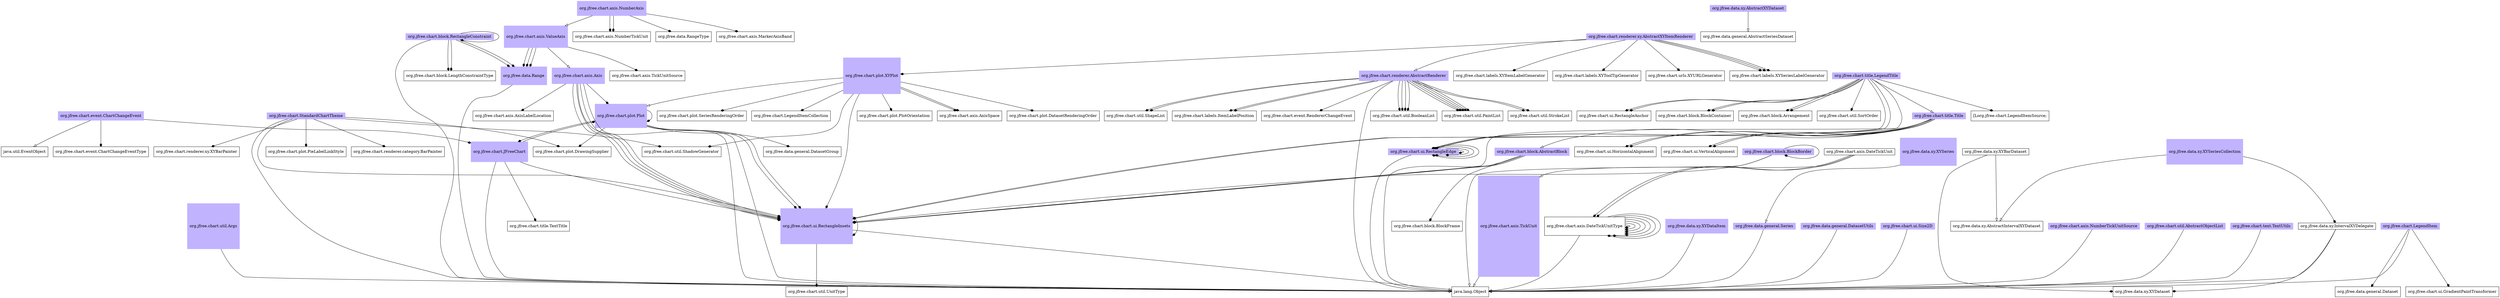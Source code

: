 digraph cfg{
"org.jfree.chart.axis.TickUnit"[shape=box,style=filled,color=".7 .3 1.0",height=5.0]
"org.jfree.chart.util.Args"[shape=box,style=filled,color=".7 .3 1.0",height=2.2552301255230125]
"org.jfree.chart.plot.XYPlot"[shape=box,style=filled,color=".7 .3 1.0",height=1.790794979079498]
"org.jfree.chart.ui.RectangleInsets"[shape=box,style=filled,color=".7 .3 1.0",height=1.7677824267782427]
"org.jfree.data.xy.XYSeries"[shape=box,style=filled,color=".7 .3 1.0",height=1.3723849372384938]
"org.jfree.data.xy.XYSeriesCollection"[shape=box,style=filled,color=".7 .3 1.0",height=1.2531380753138075]
"org.jfree.chart.plot.Plot"[shape=box,style=filled,color=".7 .3 1.0",height=1.1851464435146444]
"org.jfree.chart.axis.ValueAxis"[shape=box,style=filled,color=".7 .3 1.0",height=1.0857740585774058]
"org.jfree.chart.JFreeChart"[shape=box,style=filled,color=".7 .3 1.0",height=1.0010460251046025]
"org.jfree.chart.axis.DateTickUnitType"[shape=box,height=0.9225941422594143]
"org.jfree.data.Range"[shape=box,style=filled,color=".7 .3 1.0",height=0.9037656903765691]
"org.jfree.chart.axis.Axis"[shape=box,style=filled,color=".7 .3 1.0",height=0.7866108786610879]
"org.jfree.chart.axis.NumberAxis"[shape=box,style=filled,color=".7 .3 1.0",height=0.7165271966527197]
"org.jfree.data.xy.XYDataItem"[shape=box,style=filled,color=".7 .3 1.0",height=0.702928870292887]
"org.jfree.chart.renderer.AbstractRenderer"[shape=box,style=filled,color=".7 .3 1.0",height=0.5]
"org.jfree.chart.event.ChartChangeEvent"[shape=box,style=filled,color=".7 .3 1.0",height=0.4456066945606695]
"org.jfree.chart.block.AbstractBlock"[shape=box,style=filled,color=".7 .3 1.0",height=0.38702928870292885]
"org.jfree.data.xy.AbstractXYDataset"[shape=box,style=filled,color=".7 .3 1.0",height=0.3200836820083682]
"org.jfree.data.general.Series"[shape=box,style=filled,color=".7 .3 1.0",height=0.29916317991631797]
"org.jfree.chart.renderer.xy.AbstractXYItemRenderer"[shape=box,style=filled,color=".7 .3 1.0",height=0.28451882845188287]
"org.jfree.data.xy.XYBarDataset"[shape=box,height=0.2604602510460251]
"org.jfree.data.general.DatasetUtils"[shape=box,style=filled,color=".7 .3 1.0",height=0.24372384937238495]
"org.jfree.chart.ui.Size2D"[shape=box,style=filled,color=".7 .3 1.0",height=0.23535564853556484]
"org.jfree.chart.title.Title"[shape=box,style=filled,color=".7 .3 1.0",height=0.19874476987447698]
"org.jfree.data.xy.IntervalXYDelegate"[shape=box,height=0.19456066945606695]
"org.jfree.chart.axis.NumberTickUnitSource"[shape=box,style=filled,color=".7 .3 1.0",height=0.18514644351464435]
"org.jfree.chart.block.BlockBorder"[shape=box,style=filled,color=".7 .3 1.0",height=0.16736401673640167]
"org.jfree.chart.util.AbstractObjectList"[shape=box,style=filled,color=".7 .3 1.0",height=0.1506276150627615]
"org.jfree.chart.text.TextUtils"[shape=box,style=filled,color=".7 .3 1.0",height=0.14330543933054393]
"org.jfree.chart.StandardChartTheme"[shape=box,style=filled,color=".7 .3 1.0",height=0.1412133891213389]
"org.jfree.chart.axis.DateTickUnit"[shape=box,height=0.13807531380753138]
"org.jfree.chart.block.RectangleConstraint"[shape=box,style=filled,color=".7 .3 1.0",height=0.1307531380753138]
"org.jfree.chart.LegendItem"[shape=box,style=filled,color=".7 .3 1.0",height=0.1307531380753138]
"org.jfree.chart.title.LegendTitle"[shape=box,style=filled,color=".7 .3 1.0",height=0.1307531380753138]
"org.jfree.chart.ui.RectangleEdge"[shape=box,style=filled,color=".7 .3 1.0",height=0.1297071129707113]
"org.jfree.chart.renderer.xy.AbstractXYItemRenderer"[shape=box]
"org.jfree.chart.renderer.AbstractRenderer"[shape=box]
"org.jfree.chart.renderer.xy.AbstractXYItemRenderer"->"org.jfree.chart.renderer.AbstractRenderer"[arrowhead="onormal"]
"org.jfree.chart.LegendItem"[shape=box]
"java.lang.Object"[shape=box]
"org.jfree.chart.LegendItem"->"java.lang.Object"[arrowhead="onormal"]
"org.jfree.chart.axis.TickUnit"[shape=box]
"java.lang.Object"[shape=box]
"org.jfree.chart.axis.TickUnit"->"java.lang.Object"[arrowhead="onormal"]
"org.jfree.chart.axis.NumberAxis"[shape=box]
"org.jfree.chart.axis.ValueAxis"[shape=box]
"org.jfree.chart.axis.NumberAxis"->"org.jfree.chart.axis.ValueAxis"[arrowhead="onormal"]
"org.jfree.chart.renderer.AbstractRenderer"[shape=box]
"java.lang.Object"[shape=box]
"org.jfree.chart.renderer.AbstractRenderer"->"java.lang.Object"[arrowhead="onormal"]
"org.jfree.data.xy.XYBarDataset"[shape=box]
"org.jfree.data.xy.AbstractIntervalXYDataset"[shape=box]
"org.jfree.data.xy.XYBarDataset"->"org.jfree.data.xy.AbstractIntervalXYDataset"[arrowhead="onormal"]
"org.jfree.chart.axis.Axis"[shape=box]
"java.lang.Object"[shape=box]
"org.jfree.chart.axis.Axis"->"java.lang.Object"[arrowhead="onormal"]
"org.jfree.data.general.Series"[shape=box]
"java.lang.Object"[shape=box]
"org.jfree.data.general.Series"->"java.lang.Object"[arrowhead="onormal"]
"org.jfree.chart.axis.NumberTickUnitSource"[shape=box]
"java.lang.Object"[shape=box]
"org.jfree.chart.axis.NumberTickUnitSource"->"java.lang.Object"[arrowhead="onormal"]
"org.jfree.chart.block.RectangleConstraint"[shape=box]
"java.lang.Object"[shape=box]
"org.jfree.chart.block.RectangleConstraint"->"java.lang.Object"[arrowhead="onormal"]
"org.jfree.chart.title.Title"[shape=box]
"org.jfree.chart.block.AbstractBlock"[shape=box]
"org.jfree.chart.title.Title"->"org.jfree.chart.block.AbstractBlock"[arrowhead="onormal"]
"org.jfree.chart.JFreeChart"[shape=box]
"java.lang.Object"[shape=box]
"org.jfree.chart.JFreeChart"->"java.lang.Object"[arrowhead="onormal"]
"org.jfree.data.xy.XYSeriesCollection"[shape=box]
"org.jfree.data.xy.AbstractIntervalXYDataset"[shape=box]
"org.jfree.data.xy.XYSeriesCollection"->"org.jfree.data.xy.AbstractIntervalXYDataset"[arrowhead="onormal"]
"org.jfree.chart.block.BlockBorder"[shape=box]
"java.lang.Object"[shape=box]
"org.jfree.chart.block.BlockBorder"->"java.lang.Object"[arrowhead="onormal"]
"org.jfree.chart.title.LegendTitle"[shape=box]
"org.jfree.chart.title.Title"[shape=box]
"org.jfree.chart.title.LegendTitle"->"org.jfree.chart.title.Title"[arrowhead="onormal"]
"org.jfree.chart.ui.Size2D"[shape=box]
"java.lang.Object"[shape=box]
"org.jfree.chart.ui.Size2D"->"java.lang.Object"[arrowhead="onormal"]
"org.jfree.chart.axis.DateTickUnit"[shape=box]
"org.jfree.chart.axis.TickUnit"[shape=box]
"org.jfree.chart.axis.DateTickUnit"->"org.jfree.chart.axis.TickUnit"[arrowhead="onormal"]
"org.jfree.chart.util.AbstractObjectList"[shape=box]
"java.lang.Object"[shape=box]
"org.jfree.chart.util.AbstractObjectList"->"java.lang.Object"[arrowhead="onormal"]
"org.jfree.data.xy.XYDataItem"[shape=box]
"java.lang.Object"[shape=box]
"org.jfree.data.xy.XYDataItem"->"java.lang.Object"[arrowhead="onormal"]
"org.jfree.chart.ui.RectangleEdge"[shape=box]
"java.lang.Object"[shape=box]
"org.jfree.chart.ui.RectangleEdge"->"java.lang.Object"[arrowhead="onormal"]
"org.jfree.chart.util.Args"[shape=box]
"java.lang.Object"[shape=box]
"org.jfree.chart.util.Args"->"java.lang.Object"[arrowhead="onormal"]
"org.jfree.chart.axis.ValueAxis"[shape=box]
"org.jfree.chart.axis.Axis"[shape=box]
"org.jfree.chart.axis.ValueAxis"->"org.jfree.chart.axis.Axis"[arrowhead="onormal"]
"org.jfree.chart.block.AbstractBlock"[shape=box]
"java.lang.Object"[shape=box]
"org.jfree.chart.block.AbstractBlock"->"java.lang.Object"[arrowhead="onormal"]
"org.jfree.chart.plot.XYPlot"[shape=box]
"org.jfree.chart.plot.Plot"[shape=box]
"org.jfree.chart.plot.XYPlot"->"org.jfree.chart.plot.Plot"[arrowhead="onormal"]
"org.jfree.data.xy.IntervalXYDelegate"[shape=box]
"java.lang.Object"[shape=box]
"org.jfree.data.xy.IntervalXYDelegate"->"java.lang.Object"[arrowhead="onormal"]
"org.jfree.chart.event.ChartChangeEvent"[shape=box]
"java.util.EventObject"[shape=box]
"org.jfree.chart.event.ChartChangeEvent"->"java.util.EventObject"[arrowhead="onormal"]
"org.jfree.data.xy.AbstractXYDataset"[shape=box]
"org.jfree.data.general.AbstractSeriesDataset"[shape=box]
"org.jfree.data.xy.AbstractXYDataset"->"org.jfree.data.general.AbstractSeriesDataset"[arrowhead="onormal"]
"org.jfree.chart.ui.RectangleInsets"[shape=box]
"java.lang.Object"[shape=box]
"org.jfree.chart.ui.RectangleInsets"->"java.lang.Object"[arrowhead="onormal"]
"org.jfree.data.general.DatasetUtils"[shape=box]
"java.lang.Object"[shape=box]
"org.jfree.data.general.DatasetUtils"->"java.lang.Object"[arrowhead="onormal"]
"org.jfree.chart.StandardChartTheme"[shape=box]
"java.lang.Object"[shape=box]
"org.jfree.chart.StandardChartTheme"->"java.lang.Object"[arrowhead="onormal"]
"org.jfree.data.Range"[shape=box]
"java.lang.Object"[shape=box]
"org.jfree.data.Range"->"java.lang.Object"[arrowhead="onormal"]
"org.jfree.data.xy.XYSeries"[shape=box]
"org.jfree.data.general.Series"[shape=box]
"org.jfree.data.xy.XYSeries"->"org.jfree.data.general.Series"[arrowhead="onormal"]
"org.jfree.chart.plot.Plot"[shape=box]
"java.lang.Object"[shape=box]
"org.jfree.chart.plot.Plot"->"java.lang.Object"[arrowhead="onormal"]
"org.jfree.chart.text.TextUtils"[shape=box]
"java.lang.Object"[shape=box]
"org.jfree.chart.text.TextUtils"->"java.lang.Object"[arrowhead="onormal"]
"org.jfree.chart.axis.DateTickUnitType"[shape=box]
"java.lang.Object"[shape=box]
"org.jfree.chart.axis.DateTickUnitType"->"java.lang.Object"[arrowhead="onormal"]
"org.jfree.chart.ui.RectangleInsets"[shape=box]"org.jfree.chart.ui.RectangleInsets"[shape=box]"org.jfree.chart.ui.RectangleInsets"[shape=box]"org.jfree.chart.axis.AxisLabelLocation"[shape=box]"org.jfree.chart.ui.RectangleInsets"[shape=box]"org.jfree.chart.plot.Plot"[shape=box]"org.jfree.chart.axis.DateTickUnitType"[shape=box]"org.jfree.chart.axis.DateTickUnitType"[shape=box]"org.jfree.chart.axis.DateTickUnitType"[shape=box]"org.jfree.chart.axis.DateTickUnitType"[shape=box]"org.jfree.chart.axis.DateTickUnitType"[shape=box]"org.jfree.chart.axis.DateTickUnitType"[shape=box]"org.jfree.chart.axis.DateTickUnitType"[shape=box]"org.jfree.chart.axis.DateTickUnitType"[shape=box]"org.jfree.chart.axis.DateTickUnitType"[shape=box]"org.jfree.chart.axis.NumberTickUnit"[shape=box]"org.jfree.data.RangeType"[shape=box]"org.jfree.chart.axis.NumberTickUnit"[shape=box]"org.jfree.chart.axis.MarkerAxisBand"[shape=box]"org.jfree.data.Range"[shape=box]"org.jfree.data.Range"[shape=box]"org.jfree.data.Range"[shape=box]"org.jfree.chart.axis.TickUnitSource"[shape=box]"org.jfree.chart.ui.RectangleInsets"[shape=box]"org.jfree.chart.block.BlockFrame"[shape=box]"org.jfree.chart.ui.RectangleInsets"[shape=box]"org.jfree.chart.block.BlockBorder"[shape=box]"org.jfree.chart.ui.RectangleInsets"[shape=box]"org.jfree.chart.block.RectangleConstraint"[shape=box]"org.jfree.data.Range"[shape=box]"org.jfree.chart.block.LengthConstraintType"[shape=box]"org.jfree.data.Range"[shape=box]"org.jfree.chart.block.LengthConstraintType"[shape=box]"org.jfree.chart.event.ChartChangeEventType"[shape=box]"org.jfree.chart.JFreeChart"[shape=box]"org.jfree.chart.ui.RectangleInsets"[shape=box]"org.jfree.chart.title.TextTitle"[shape=box]"org.jfree.chart.plot.Plot"[shape=box]"org.jfree.data.general.Dataset"[shape=box]"org.jfree.chart.ui.GradientPaintTransformer"[shape=box]"org.jfree.chart.ui.RectangleInsets"[shape=box]"org.jfree.chart.JFreeChart"[shape=box]"org.jfree.chart.plot.Plot"[shape=box]"org.jfree.data.general.DatasetGroup"[shape=box]"org.jfree.chart.ui.RectangleInsets"[shape=box]"org.jfree.chart.plot.DrawingSupplier"[shape=box]"org.jfree.chart.plot.PlotOrientation"[shape=box]"org.jfree.chart.ui.RectangleInsets"[shape=box]"org.jfree.chart.axis.AxisSpace"[shape=box]"org.jfree.chart.axis.AxisSpace"[shape=box]"org.jfree.chart.plot.DatasetRenderingOrder"[shape=box]"org.jfree.chart.plot.SeriesRenderingOrder"[shape=box]"org.jfree.chart.LegendItemCollection"[shape=box]"org.jfree.chart.util.ShadowGenerator"[shape=box]"org.jfree.chart.util.BooleanList"[shape=box]"org.jfree.chart.util.BooleanList"[shape=box]"org.jfree.chart.util.PaintList"[shape=box]"org.jfree.chart.util.PaintList"[shape=box]"org.jfree.chart.util.PaintList"[shape=box]"org.jfree.chart.util.StrokeList"[shape=box]"org.jfree.chart.util.StrokeList"[shape=box]"org.jfree.chart.util.ShapeList"[shape=box]"org.jfree.chart.util.BooleanList"[shape=box]"org.jfree.chart.util.PaintList"[shape=box]"org.jfree.chart.labels.ItemLabelPosition"[shape=box]"org.jfree.chart.labels.ItemLabelPosition"[shape=box]"org.jfree.chart.util.BooleanList"[shape=box]"org.jfree.chart.util.ShapeList"[shape=box]"org.jfree.chart.util.PaintList"[shape=box]"org.jfree.chart.event.RendererChangeEvent"[shape=box]"org.jfree.chart.plot.XYPlot"[shape=box]"org.jfree.chart.labels.XYItemLabelGenerator"[shape=box]"org.jfree.chart.labels.XYToolTipGenerator"[shape=box]"org.jfree.chart.urls.XYURLGenerator"[shape=box]"org.jfree.chart.labels.XYSeriesLabelGenerator"[shape=box]"org.jfree.chart.labels.XYSeriesLabelGenerator"[shape=box]"org.jfree.chart.labels.XYSeriesLabelGenerator"[shape=box]"org.jfree.chart.plot.DrawingSupplier"[shape=box]"org.jfree.chart.plot.PieLabelLinkStyle"[shape=box]"org.jfree.chart.ui.RectangleInsets"[shape=box]"org.jfree.chart.renderer.category.BarPainter"[shape=box]"org.jfree.chart.renderer.xy.XYBarPainter"[shape=box]"org.jfree.chart.util.ShadowGenerator"[shape=box]"[Lorg.jfree.chart.LegendItemSource;"[shape=box]"org.jfree.chart.ui.RectangleEdge"[shape=box]"org.jfree.chart.ui.RectangleAnchor"[shape=box]"org.jfree.chart.ui.RectangleAnchor"[shape=box]"org.jfree.chart.ui.RectangleInsets"[shape=box]"org.jfree.chart.ui.RectangleInsets"[shape=box]"org.jfree.chart.block.BlockContainer"[shape=box]"org.jfree.chart.block.Arrangement"[shape=box]"org.jfree.chart.block.Arrangement"[shape=box]"org.jfree.chart.block.BlockContainer"[shape=box]"org.jfree.chart.util.SortOrder"[shape=box]"org.jfree.chart.ui.RectangleEdge"[shape=box]"org.jfree.chart.ui.HorizontalAlignment"[shape=box]"org.jfree.chart.ui.VerticalAlignment"[shape=box]"org.jfree.chart.ui.RectangleInsets"[shape=box]"org.jfree.chart.ui.RectangleEdge"[shape=box]"org.jfree.chart.ui.HorizontalAlignment"[shape=box]"org.jfree.chart.ui.VerticalAlignment"[shape=box]"org.jfree.chart.ui.RectangleEdge"[shape=box]"org.jfree.chart.ui.RectangleEdge"[shape=box]"org.jfree.chart.ui.RectangleEdge"[shape=box]"org.jfree.chart.ui.RectangleEdge"[shape=box]"org.jfree.chart.ui.RectangleInsets"[shape=box]"org.jfree.chart.util.UnitType"[shape=box]"org.jfree.data.xy.XYDataset"[shape=box]"org.jfree.data.xy.XYDataset"[shape=box]"org.jfree.data.xy.IntervalXYDelegate"[shape=box]"org.jfree.chart.axis.Axis"->"org.jfree.chart.ui.RectangleInsets"[arrowhead="diamond"]
"org.jfree.chart.axis.Axis"->"org.jfree.chart.ui.RectangleInsets"[arrowhead="diamond"]
"org.jfree.chart.axis.Axis"->"org.jfree.chart.ui.RectangleInsets"[arrowhead="diamond"]
"org.jfree.chart.axis.Axis"->"org.jfree.chart.axis.AxisLabelLocation"[arrowhead="diamond"]
"org.jfree.chart.axis.Axis"->"org.jfree.chart.ui.RectangleInsets"[arrowhead="diamond"]
"org.jfree.chart.axis.Axis"->"org.jfree.chart.plot.Plot"[arrowhead="diamond"]
"org.jfree.chart.axis.DateTickUnit"->"org.jfree.chart.axis.DateTickUnitType"[arrowhead="diamond"]
"org.jfree.chart.axis.DateTickUnit"->"org.jfree.chart.axis.DateTickUnitType"[arrowhead="diamond"]
"org.jfree.chart.axis.DateTickUnitType"->"org.jfree.chart.axis.DateTickUnitType"[arrowhead="diamond"]
"org.jfree.chart.axis.DateTickUnitType"->"org.jfree.chart.axis.DateTickUnitType"[arrowhead="diamond"]
"org.jfree.chart.axis.DateTickUnitType"->"org.jfree.chart.axis.DateTickUnitType"[arrowhead="diamond"]
"org.jfree.chart.axis.DateTickUnitType"->"org.jfree.chart.axis.DateTickUnitType"[arrowhead="diamond"]
"org.jfree.chart.axis.DateTickUnitType"->"org.jfree.chart.axis.DateTickUnitType"[arrowhead="diamond"]
"org.jfree.chart.axis.DateTickUnitType"->"org.jfree.chart.axis.DateTickUnitType"[arrowhead="diamond"]
"org.jfree.chart.axis.DateTickUnitType"->"org.jfree.chart.axis.DateTickUnitType"[arrowhead="diamond"]
"org.jfree.chart.axis.NumberAxis"->"org.jfree.chart.axis.NumberTickUnit"[arrowhead="diamond"]
"org.jfree.chart.axis.NumberAxis"->"org.jfree.data.RangeType"[arrowhead="diamond"]
"org.jfree.chart.axis.NumberAxis"->"org.jfree.chart.axis.NumberTickUnit"[arrowhead="diamond"]
"org.jfree.chart.axis.NumberAxis"->"org.jfree.chart.axis.MarkerAxisBand"[arrowhead="diamond"]
"org.jfree.chart.axis.ValueAxis"->"org.jfree.data.Range"[arrowhead="diamond"]
"org.jfree.chart.axis.ValueAxis"->"org.jfree.data.Range"[arrowhead="diamond"]
"org.jfree.chart.axis.ValueAxis"->"org.jfree.data.Range"[arrowhead="diamond"]
"org.jfree.chart.axis.ValueAxis"->"org.jfree.chart.axis.TickUnitSource"[arrowhead="diamond"]
"org.jfree.chart.block.AbstractBlock"->"org.jfree.chart.ui.RectangleInsets"[arrowhead="diamond"]
"org.jfree.chart.block.AbstractBlock"->"org.jfree.chart.block.BlockFrame"[arrowhead="diamond"]
"org.jfree.chart.block.AbstractBlock"->"org.jfree.chart.ui.RectangleInsets"[arrowhead="diamond"]
"org.jfree.chart.block.BlockBorder"->"org.jfree.chart.block.BlockBorder"[arrowhead="diamond"]
"org.jfree.chart.block.BlockBorder"->"org.jfree.chart.ui.RectangleInsets"[arrowhead="diamond"]
"org.jfree.chart.block.RectangleConstraint"->"org.jfree.chart.block.RectangleConstraint"[arrowhead="diamond"]
"org.jfree.chart.block.RectangleConstraint"->"org.jfree.data.Range"[arrowhead="diamond"]
"org.jfree.chart.block.RectangleConstraint"->"org.jfree.chart.block.LengthConstraintType"[arrowhead="diamond"]
"org.jfree.chart.block.RectangleConstraint"->"org.jfree.data.Range"[arrowhead="diamond"]
"org.jfree.chart.block.RectangleConstraint"->"org.jfree.chart.block.LengthConstraintType"[arrowhead="diamond"]
"org.jfree.chart.event.ChartChangeEvent"->"org.jfree.chart.event.ChartChangeEventType"[arrowhead="diamond"]
"org.jfree.chart.event.ChartChangeEvent"->"org.jfree.chart.JFreeChart"[arrowhead="diamond"]
"org.jfree.chart.JFreeChart"->"org.jfree.chart.ui.RectangleInsets"[arrowhead="diamond"]
"org.jfree.chart.JFreeChart"->"org.jfree.chart.title.TextTitle"[arrowhead="diamond"]
"org.jfree.chart.JFreeChart"->"org.jfree.chart.plot.Plot"[arrowhead="diamond"]
"org.jfree.chart.LegendItem"->"org.jfree.data.general.Dataset"[arrowhead="diamond"]
"org.jfree.chart.LegendItem"->"org.jfree.chart.ui.GradientPaintTransformer"[arrowhead="diamond"]
"org.jfree.chart.plot.Plot"->"org.jfree.chart.ui.RectangleInsets"[arrowhead="diamond"]
"org.jfree.chart.plot.Plot"->"org.jfree.chart.JFreeChart"[arrowhead="diamond"]
"org.jfree.chart.plot.Plot"->"org.jfree.chart.plot.Plot"[arrowhead="diamond"]
"org.jfree.chart.plot.Plot"->"org.jfree.data.general.DatasetGroup"[arrowhead="diamond"]
"org.jfree.chart.plot.Plot"->"org.jfree.chart.ui.RectangleInsets"[arrowhead="diamond"]
"org.jfree.chart.plot.Plot"->"org.jfree.chart.plot.DrawingSupplier"[arrowhead="diamond"]
"org.jfree.chart.plot.XYPlot"->"org.jfree.chart.plot.PlotOrientation"[arrowhead="diamond"]
"org.jfree.chart.plot.XYPlot"->"org.jfree.chart.ui.RectangleInsets"[arrowhead="diamond"]
"org.jfree.chart.plot.XYPlot"->"org.jfree.chart.axis.AxisSpace"[arrowhead="diamond"]
"org.jfree.chart.plot.XYPlot"->"org.jfree.chart.axis.AxisSpace"[arrowhead="diamond"]
"org.jfree.chart.plot.XYPlot"->"org.jfree.chart.plot.DatasetRenderingOrder"[arrowhead="diamond"]
"org.jfree.chart.plot.XYPlot"->"org.jfree.chart.plot.SeriesRenderingOrder"[arrowhead="diamond"]
"org.jfree.chart.plot.XYPlot"->"org.jfree.chart.LegendItemCollection"[arrowhead="diamond"]
"org.jfree.chart.plot.XYPlot"->"org.jfree.chart.util.ShadowGenerator"[arrowhead="diamond"]
"org.jfree.chart.renderer.AbstractRenderer"->"org.jfree.chart.util.BooleanList"[arrowhead="diamond"]
"org.jfree.chart.renderer.AbstractRenderer"->"org.jfree.chart.util.BooleanList"[arrowhead="diamond"]
"org.jfree.chart.renderer.AbstractRenderer"->"org.jfree.chart.util.PaintList"[arrowhead="diamond"]
"org.jfree.chart.renderer.AbstractRenderer"->"org.jfree.chart.util.PaintList"[arrowhead="diamond"]
"org.jfree.chart.renderer.AbstractRenderer"->"org.jfree.chart.util.PaintList"[arrowhead="diamond"]
"org.jfree.chart.renderer.AbstractRenderer"->"org.jfree.chart.util.StrokeList"[arrowhead="diamond"]
"org.jfree.chart.renderer.AbstractRenderer"->"org.jfree.chart.util.StrokeList"[arrowhead="diamond"]
"org.jfree.chart.renderer.AbstractRenderer"->"org.jfree.chart.util.ShapeList"[arrowhead="diamond"]
"org.jfree.chart.renderer.AbstractRenderer"->"org.jfree.chart.util.BooleanList"[arrowhead="diamond"]
"org.jfree.chart.renderer.AbstractRenderer"->"org.jfree.chart.util.PaintList"[arrowhead="diamond"]
"org.jfree.chart.renderer.AbstractRenderer"->"org.jfree.chart.labels.ItemLabelPosition"[arrowhead="diamond"]
"org.jfree.chart.renderer.AbstractRenderer"->"org.jfree.chart.labels.ItemLabelPosition"[arrowhead="diamond"]
"org.jfree.chart.renderer.AbstractRenderer"->"org.jfree.chart.util.BooleanList"[arrowhead="diamond"]
"org.jfree.chart.renderer.AbstractRenderer"->"org.jfree.chart.util.ShapeList"[arrowhead="diamond"]
"org.jfree.chart.renderer.AbstractRenderer"->"org.jfree.chart.util.PaintList"[arrowhead="diamond"]
"org.jfree.chart.renderer.AbstractRenderer"->"org.jfree.chart.event.RendererChangeEvent"[arrowhead="diamond"]
"org.jfree.chart.renderer.xy.AbstractXYItemRenderer"->"org.jfree.chart.plot.XYPlot"[arrowhead="diamond"]
"org.jfree.chart.renderer.xy.AbstractXYItemRenderer"->"org.jfree.chart.labels.XYItemLabelGenerator"[arrowhead="diamond"]
"org.jfree.chart.renderer.xy.AbstractXYItemRenderer"->"org.jfree.chart.labels.XYToolTipGenerator"[arrowhead="diamond"]
"org.jfree.chart.renderer.xy.AbstractXYItemRenderer"->"org.jfree.chart.urls.XYURLGenerator"[arrowhead="diamond"]
"org.jfree.chart.renderer.xy.AbstractXYItemRenderer"->"org.jfree.chart.labels.XYSeriesLabelGenerator"[arrowhead="diamond"]
"org.jfree.chart.renderer.xy.AbstractXYItemRenderer"->"org.jfree.chart.labels.XYSeriesLabelGenerator"[arrowhead="diamond"]
"org.jfree.chart.renderer.xy.AbstractXYItemRenderer"->"org.jfree.chart.labels.XYSeriesLabelGenerator"[arrowhead="diamond"]
"org.jfree.chart.StandardChartTheme"->"org.jfree.chart.plot.DrawingSupplier"[arrowhead="diamond"]
"org.jfree.chart.StandardChartTheme"->"org.jfree.chart.plot.PieLabelLinkStyle"[arrowhead="diamond"]
"org.jfree.chart.StandardChartTheme"->"org.jfree.chart.ui.RectangleInsets"[arrowhead="diamond"]
"org.jfree.chart.StandardChartTheme"->"org.jfree.chart.renderer.category.BarPainter"[arrowhead="diamond"]
"org.jfree.chart.StandardChartTheme"->"org.jfree.chart.renderer.xy.XYBarPainter"[arrowhead="diamond"]
"org.jfree.chart.StandardChartTheme"->"org.jfree.chart.util.ShadowGenerator"[arrowhead="diamond"]
"org.jfree.chart.title.LegendTitle"->"[Lorg.jfree.chart.LegendItemSource;"[arrowhead="diamond"]
"org.jfree.chart.title.LegendTitle"->"org.jfree.chart.ui.RectangleEdge"[arrowhead="diamond"]
"org.jfree.chart.title.LegendTitle"->"org.jfree.chart.ui.RectangleAnchor"[arrowhead="diamond"]
"org.jfree.chart.title.LegendTitle"->"org.jfree.chart.ui.RectangleAnchor"[arrowhead="diamond"]
"org.jfree.chart.title.LegendTitle"->"org.jfree.chart.ui.RectangleInsets"[arrowhead="diamond"]
"org.jfree.chart.title.LegendTitle"->"org.jfree.chart.ui.RectangleInsets"[arrowhead="diamond"]
"org.jfree.chart.title.LegendTitle"->"org.jfree.chart.block.BlockContainer"[arrowhead="diamond"]
"org.jfree.chart.title.LegendTitle"->"org.jfree.chart.block.Arrangement"[arrowhead="diamond"]
"org.jfree.chart.title.LegendTitle"->"org.jfree.chart.block.Arrangement"[arrowhead="diamond"]
"org.jfree.chart.title.LegendTitle"->"org.jfree.chart.block.BlockContainer"[arrowhead="diamond"]
"org.jfree.chart.title.LegendTitle"->"org.jfree.chart.util.SortOrder"[arrowhead="diamond"]
"org.jfree.chart.title.Title"->"org.jfree.chart.ui.RectangleEdge"[arrowhead="diamond"]
"org.jfree.chart.title.Title"->"org.jfree.chart.ui.HorizontalAlignment"[arrowhead="diamond"]
"org.jfree.chart.title.Title"->"org.jfree.chart.ui.VerticalAlignment"[arrowhead="diamond"]
"org.jfree.chart.title.Title"->"org.jfree.chart.ui.RectangleInsets"[arrowhead="diamond"]
"org.jfree.chart.title.Title"->"org.jfree.chart.ui.RectangleEdge"[arrowhead="diamond"]
"org.jfree.chart.title.Title"->"org.jfree.chart.ui.HorizontalAlignment"[arrowhead="diamond"]
"org.jfree.chart.title.Title"->"org.jfree.chart.ui.VerticalAlignment"[arrowhead="diamond"]
"org.jfree.chart.ui.RectangleEdge"->"org.jfree.chart.ui.RectangleEdge"[arrowhead="diamond"]
"org.jfree.chart.ui.RectangleEdge"->"org.jfree.chart.ui.RectangleEdge"[arrowhead="diamond"]
"org.jfree.chart.ui.RectangleEdge"->"org.jfree.chart.ui.RectangleEdge"[arrowhead="diamond"]
"org.jfree.chart.ui.RectangleEdge"->"org.jfree.chart.ui.RectangleEdge"[arrowhead="diamond"]
"org.jfree.chart.ui.RectangleInsets"->"org.jfree.chart.ui.RectangleInsets"[arrowhead="diamond"]
"org.jfree.chart.ui.RectangleInsets"->"org.jfree.chart.util.UnitType"[arrowhead="diamond"]
"org.jfree.data.xy.IntervalXYDelegate"->"org.jfree.data.xy.XYDataset"[arrowhead="diamond"]
"org.jfree.data.xy.XYBarDataset"->"org.jfree.data.xy.XYDataset"[arrowhead="diamond"]
"org.jfree.data.xy.XYSeriesCollection"->"org.jfree.data.xy.IntervalXYDelegate"[arrowhead="diamond"]
}